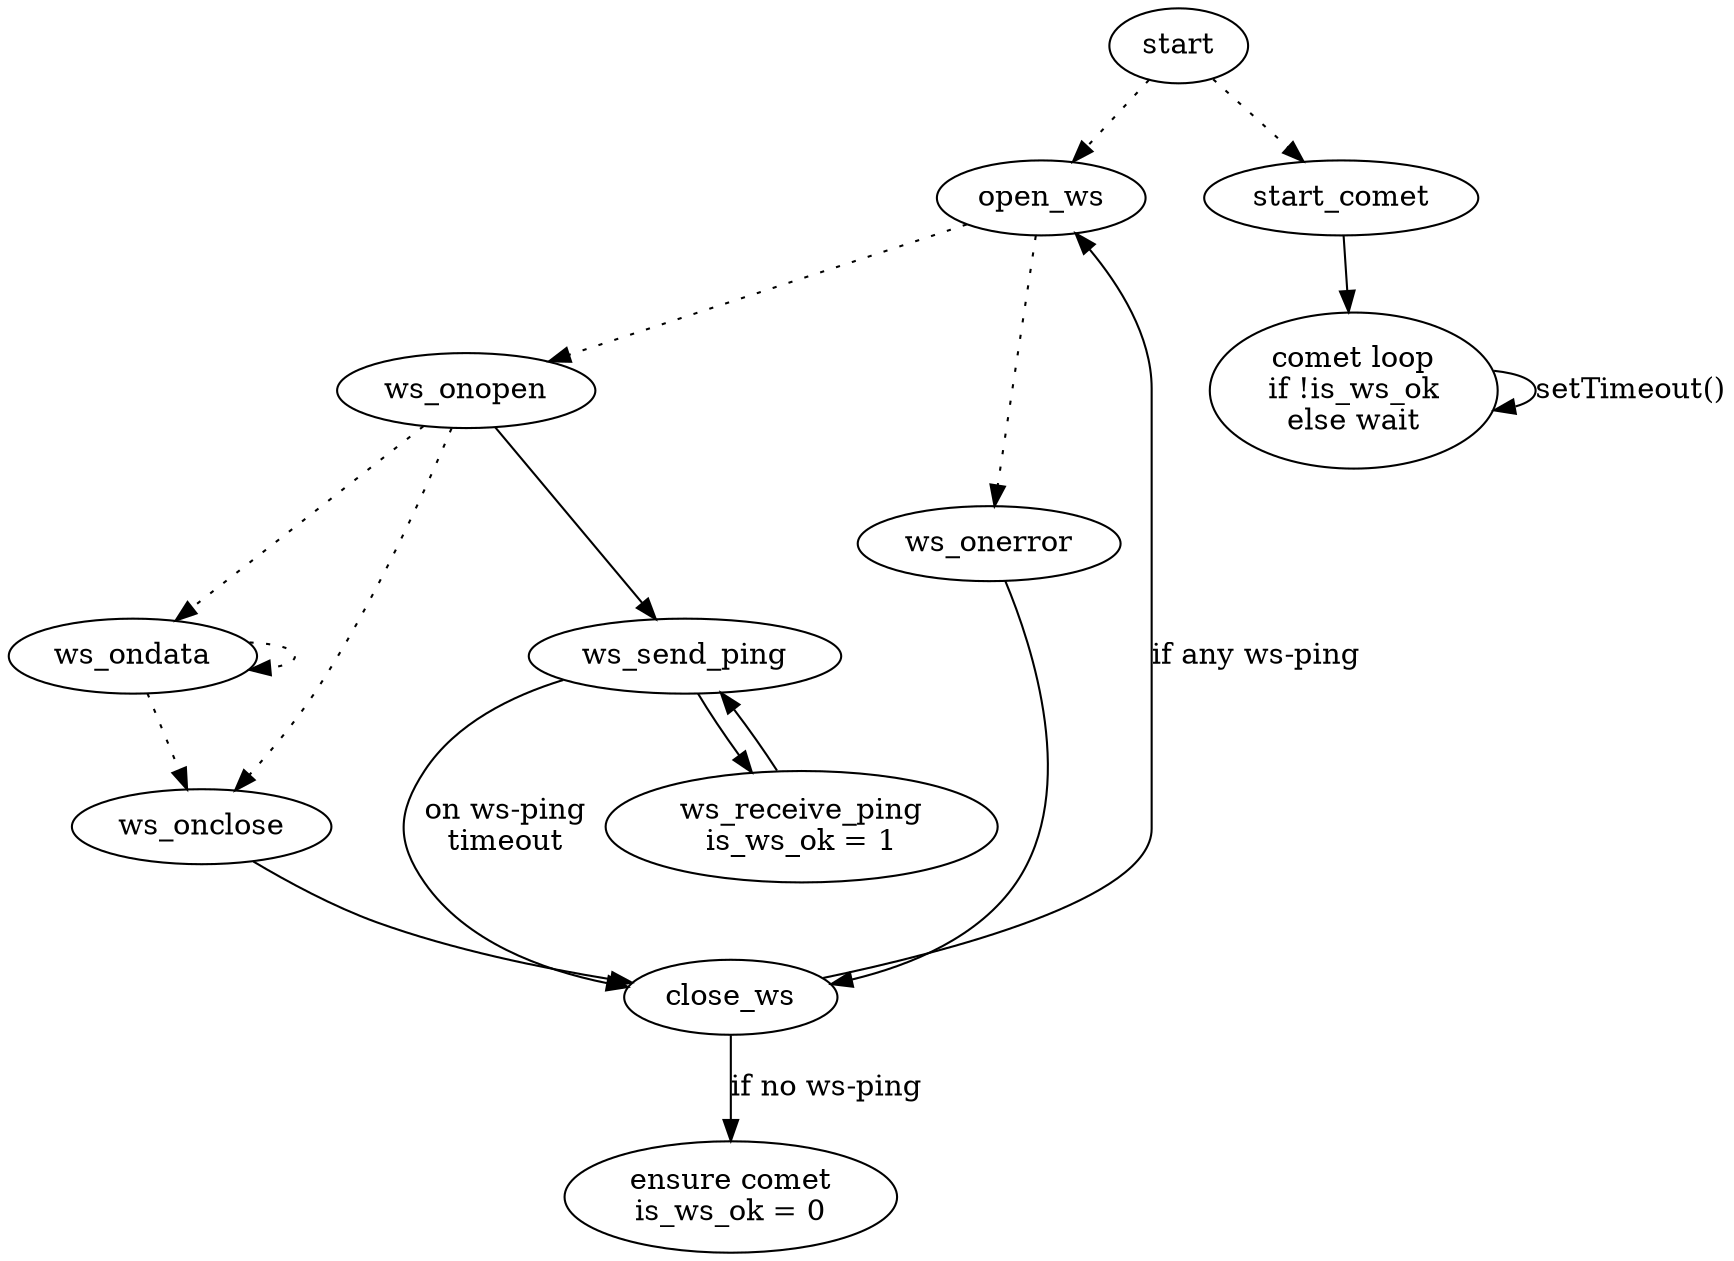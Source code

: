 digraph pushconnect {
	edge [style=dotted];

	start -> open_ws;
	start -> start_comet;

	open_ws -> ws_onopen;
	open_ws -> ws_onerror;

	ws_onopen -> ws_ondata;
	ws_ondata -> ws_ondata;

	ws_onopen -> ws_onclose;
	ws_ondata -> ws_onclose;

	edge [style=normal];
	ws_onopen -> ws_send_ping;
	ws_onerror -> close_ws;
	ws_onclose -> close_ws;

	close_ws -> open_ws [label="if any ws-ping"];
	close_ws -> ensure_comet [label="if no ws-ping"];

	ws_send_ping -> close_ws [label="on ws-ping\ntimeout"];
	ws_send_ping -> ws_receive_ping;
	ws_receive_ping -> ws_send_ping;
	ws_receive_ping [label="ws_receive_ping\nis_ws_ok = 1"]

	start_comet -> comet_loop;
	comet_loop -> comet_loop [label="setTimeout()"];

	comet_loop [label="comet loop\nif !is_ws_ok\nelse wait"]

	ensure_comet [label="ensure comet\nis_ws_ok = 0"];
}
